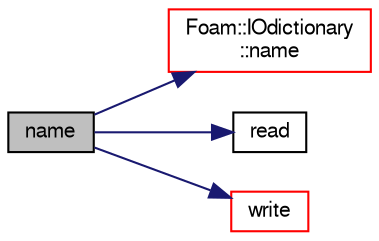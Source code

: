 digraph "name"
{
  bgcolor="transparent";
  edge [fontname="FreeSans",fontsize="10",labelfontname="FreeSans",labelfontsize="10"];
  node [fontname="FreeSans",fontsize="10",shape=record];
  rankdir="LR";
  Node8 [label="name",height=0.2,width=0.4,color="black", fillcolor="grey75", style="filled", fontcolor="black"];
  Node8 -> Node9 [color="midnightblue",fontsize="10",style="solid",fontname="FreeSans"];
  Node9 [label="Foam::IOdictionary\l::name",height=0.2,width=0.4,color="red",URL="$a26158.html#ade4113569ef0db70665fded275a5e38e",tooltip="Name function is needed to disambiguate those inherited. "];
  Node8 -> Node11 [color="midnightblue",fontsize="10",style="solid",fontname="FreeSans"];
  Node11 [label="read",height=0.2,width=0.4,color="black",URL="$a26130.html#af816873151ddb0126e98bb2f914d8ed5",tooltip="Read output filter properties. "];
  Node8 -> Node12 [color="midnightblue",fontsize="10",style="solid",fontname="FreeSans"];
  Node12 [label="write",height=0.2,width=0.4,color="red",URL="$a26130.html#aac759501cf6c7895a70eecbef0226ae1",tooltip="Sample and write. "];
}
